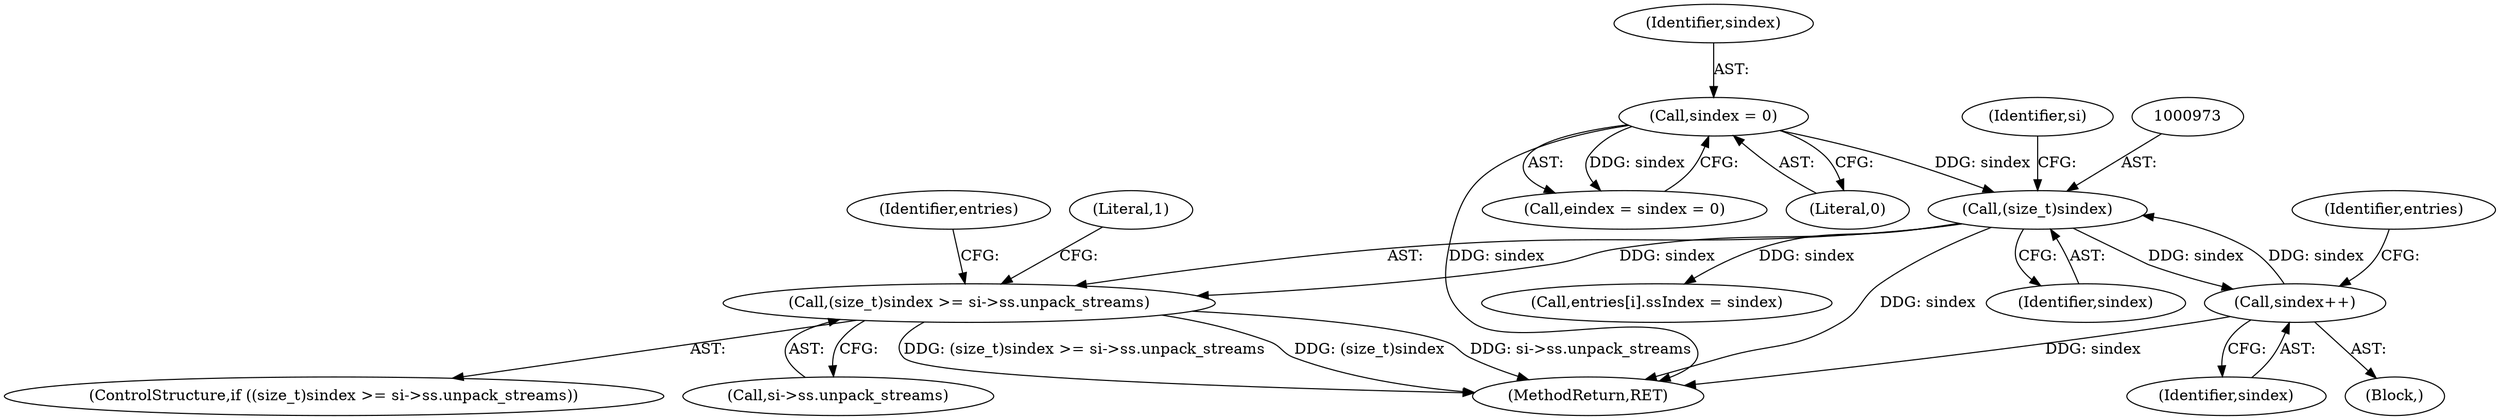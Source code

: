 digraph "0_libarchive_7f17c791dcfd8c0416e2cd2485b19410e47ef126@pointer" {
"1000971" [label="(Call,(size_t)sindex >= si->ss.unpack_streams)"];
"1000972" [label="(Call,(size_t)sindex)"];
"1000907" [label="(Call,sindex = 0)"];
"1001022" [label="(Call,sindex++)"];
"1000977" [label="(Identifier,si)"];
"1000969" [label="(Block,)"];
"1000970" [label="(ControlStructure,if ((size_t)sindex >= si->ss.unpack_streams))"];
"1000971" [label="(Call,(size_t)sindex >= si->ss.unpack_streams)"];
"1001015" [label="(Call,entries[i].ssIndex = sindex)"];
"1000908" [label="(Identifier,sindex)"];
"1001209" [label="(Identifier,entries)"];
"1000909" [label="(Literal,0)"];
"1001307" [label="(MethodReturn,RET)"];
"1000907" [label="(Call,sindex = 0)"];
"1000982" [label="(Literal,1)"];
"1000975" [label="(Call,si->ss.unpack_streams)"];
"1000974" [label="(Identifier,sindex)"];
"1001023" [label="(Identifier,sindex)"];
"1000987" [label="(Identifier,entries)"];
"1000905" [label="(Call,eindex = sindex = 0)"];
"1000972" [label="(Call,(size_t)sindex)"];
"1001022" [label="(Call,sindex++)"];
"1000971" -> "1000970"  [label="AST: "];
"1000971" -> "1000975"  [label="CFG: "];
"1000972" -> "1000971"  [label="AST: "];
"1000975" -> "1000971"  [label="AST: "];
"1000982" -> "1000971"  [label="CFG: "];
"1000987" -> "1000971"  [label="CFG: "];
"1000971" -> "1001307"  [label="DDG: (size_t)sindex"];
"1000971" -> "1001307"  [label="DDG: si->ss.unpack_streams"];
"1000971" -> "1001307"  [label="DDG: (size_t)sindex >= si->ss.unpack_streams"];
"1000972" -> "1000971"  [label="DDG: sindex"];
"1000972" -> "1000974"  [label="CFG: "];
"1000973" -> "1000972"  [label="AST: "];
"1000974" -> "1000972"  [label="AST: "];
"1000977" -> "1000972"  [label="CFG: "];
"1000972" -> "1001307"  [label="DDG: sindex"];
"1000907" -> "1000972"  [label="DDG: sindex"];
"1001022" -> "1000972"  [label="DDG: sindex"];
"1000972" -> "1001015"  [label="DDG: sindex"];
"1000972" -> "1001022"  [label="DDG: sindex"];
"1000907" -> "1000905"  [label="AST: "];
"1000907" -> "1000909"  [label="CFG: "];
"1000908" -> "1000907"  [label="AST: "];
"1000909" -> "1000907"  [label="AST: "];
"1000905" -> "1000907"  [label="CFG: "];
"1000907" -> "1001307"  [label="DDG: sindex"];
"1000907" -> "1000905"  [label="DDG: sindex"];
"1001022" -> "1000969"  [label="AST: "];
"1001022" -> "1001023"  [label="CFG: "];
"1001023" -> "1001022"  [label="AST: "];
"1001209" -> "1001022"  [label="CFG: "];
"1001022" -> "1001307"  [label="DDG: sindex"];
}
